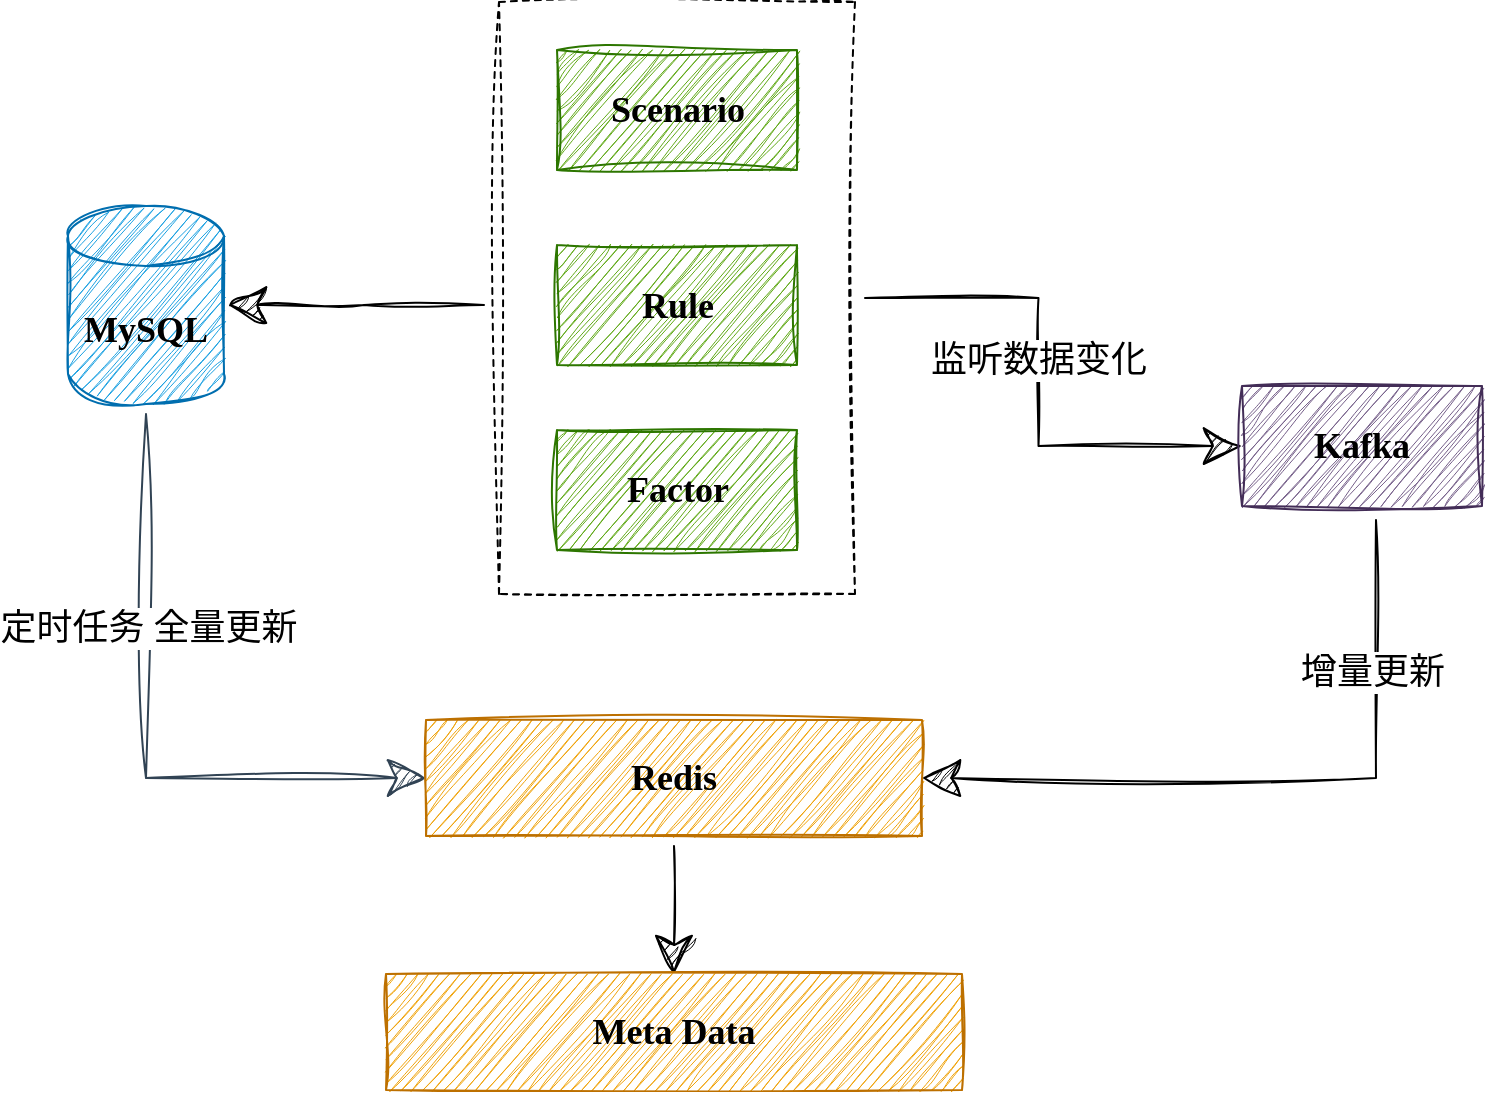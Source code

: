 <mxfile version="21.6.2" type="github">
  <diagram name="第 1 页" id="pgffrBQhj3Dr8tf497lY">
    <mxGraphModel dx="1314" dy="866" grid="0" gridSize="10" guides="1" tooltips="1" connect="1" arrows="1" fold="1" page="1" pageScale="1" pageWidth="1169" pageHeight="827" math="0" shadow="0">
      <root>
        <mxCell id="0" />
        <mxCell id="1" parent="0" />
        <mxCell id="PN6cfZ52iliSYV8CaT0O-18" value="" style="edgeStyle=orthogonalEdgeStyle;rounded=0;orthogonalLoop=1;jettySize=auto;html=1;targetPerimeterSpacing=10;shadow=0;sketch=1;curveFitting=1;jiggle=2;endSize=17;startSize=10;sourcePerimeterSpacing=5;entryX=0;entryY=0.5;entryDx=0;entryDy=0;" parent="1" source="PN6cfZ52iliSYV8CaT0O-15" target="PN6cfZ52iliSYV8CaT0O-19" edge="1">
          <mxGeometry relative="1" as="geometry">
            <mxPoint x="718.5" y="351" as="targetPoint" />
          </mxGeometry>
        </mxCell>
        <mxCell id="PN6cfZ52iliSYV8CaT0O-20" value="&lt;font face=&quot;Comic Sans MS&quot; style=&quot;font-size: 18px;&quot;&gt;监听数据变化&lt;/font&gt;" style="edgeLabel;html=1;align=center;verticalAlign=middle;resizable=0;points=[];" parent="PN6cfZ52iliSYV8CaT0O-18" vertex="1" connectable="0">
          <mxGeometry x="-0.11" y="-2" relative="1" as="geometry">
            <mxPoint x="1" as="offset" />
          </mxGeometry>
        </mxCell>
        <mxCell id="PN6cfZ52iliSYV8CaT0O-15" value="" style="rounded=0;whiteSpace=wrap;html=1;sketch=1;curveFitting=1;jiggle=2;dashed=1;" parent="1" vertex="1">
          <mxGeometry x="431.5" y="203" width="178" height="296" as="geometry" />
        </mxCell>
        <mxCell id="PN6cfZ52iliSYV8CaT0O-10" style="edgeStyle=orthogonalEdgeStyle;orthogonalLoop=1;jettySize=auto;html=1;entryX=0;entryY=0.5;entryDx=0;entryDy=0;sketch=1;curveFitting=1;jiggle=2;shadow=0;fillColor=#647687;strokeColor=#314354;rounded=0;jumpStyle=none;endSize=17;targetPerimeterSpacing=10;sourcePerimeterSpacing=5;startSize=10;" parent="1" source="PN6cfZ52iliSYV8CaT0O-1" target="PN6cfZ52iliSYV8CaT0O-9" edge="1">
          <mxGeometry relative="1" as="geometry">
            <Array as="points">
              <mxPoint x="255" y="591" />
            </Array>
          </mxGeometry>
        </mxCell>
        <mxCell id="PN6cfZ52iliSYV8CaT0O-11" value="&lt;font style=&quot;font-size: 18px;&quot;&gt;定时任务 全量更新&lt;/font&gt;" style="edgeLabel;html=1;align=center;verticalAlign=middle;resizable=0;points=[];fontFamily=Comic Sans MS;" parent="PN6cfZ52iliSYV8CaT0O-10" vertex="1" connectable="0">
          <mxGeometry x="-0.337" y="1" relative="1" as="geometry">
            <mxPoint as="offset" />
          </mxGeometry>
        </mxCell>
        <mxCell id="PN6cfZ52iliSYV8CaT0O-16" style="edgeStyle=orthogonalEdgeStyle;rounded=0;orthogonalLoop=1;jettySize=auto;html=1;sketch=1;curveFitting=1;jiggle=2;targetPerimeterSpacing=17;endSize=17;sourcePerimeterSpacing=2;startSize=17;endArrow=none;endFill=0;startArrow=classic;startFill=1;" parent="1" source="PN6cfZ52iliSYV8CaT0O-1" edge="1">
          <mxGeometry relative="1" as="geometry">
            <mxPoint x="424" y="354.5" as="targetPoint" />
          </mxGeometry>
        </mxCell>
        <mxCell id="PN6cfZ52iliSYV8CaT0O-1" value="&lt;h4&gt;&lt;font face=&quot;Comic Sans MS&quot; style=&quot;font-size: 18px;&quot; color=&quot;#000000&quot;&gt;MySQL&lt;/font&gt;&lt;/h4&gt;" style="shape=cylinder3;whiteSpace=wrap;html=1;boundedLbl=1;backgroundOutline=1;size=15;sketch=1;curveFitting=1;jiggle=2;shadow=0;fillColor=#1ba1e2;strokeColor=#006EAF;fontColor=#ffffff;" parent="1" vertex="1">
          <mxGeometry x="216" y="305" width="78" height="99" as="geometry" />
        </mxCell>
        <mxCell id="PN6cfZ52iliSYV8CaT0O-3" value="&lt;h4 style=&quot;border-color: var(--border-color);&quot;&gt;&lt;font style=&quot;border-color: var(--border-color); font-size: 18px;&quot; face=&quot;Comic Sans MS&quot; color=&quot;#000000&quot;&gt;Scenario&lt;/font&gt;&lt;/h4&gt;" style="rounded=0;whiteSpace=wrap;html=1;sketch=1;curveFitting=1;jiggle=2;glass=0;shadow=0;fillColor=#60a917;fontColor=#ffffff;strokeColor=#2D7600;" parent="1" vertex="1">
          <mxGeometry x="460.5" y="227" width="120" height="60" as="geometry" />
        </mxCell>
        <mxCell id="PN6cfZ52iliSYV8CaT0O-4" value="&lt;h4 style=&quot;border-color: var(--border-color);&quot;&gt;&lt;font style=&quot;border-color: var(--border-color); font-size: 18px;&quot; face=&quot;Comic Sans MS&quot; color=&quot;#000000&quot;&gt;Rule&lt;/font&gt;&lt;/h4&gt;" style="rounded=0;whiteSpace=wrap;html=1;sketch=1;curveFitting=1;jiggle=2;glass=0;shadow=0;fillColor=#60a917;fontColor=#ffffff;strokeColor=#2D7600;" parent="1" vertex="1">
          <mxGeometry x="460.5" y="324.5" width="120" height="60" as="geometry" />
        </mxCell>
        <mxCell id="PN6cfZ52iliSYV8CaT0O-5" value="&lt;h4 style=&quot;border-color: var(--border-color);&quot;&gt;&lt;font style=&quot;border-color: var(--border-color); font-size: 18px;&quot; face=&quot;Comic Sans MS&quot; color=&quot;#000000&quot;&gt;Factor&lt;/font&gt;&lt;/h4&gt;" style="rounded=0;whiteSpace=wrap;html=1;sketch=1;curveFitting=1;jiggle=2;glass=0;shadow=0;fillColor=#60a917;fontColor=#ffffff;strokeColor=#2D7600;" parent="1" vertex="1">
          <mxGeometry x="460.5" y="417" width="120" height="60" as="geometry" />
        </mxCell>
        <mxCell id="e8vhyLytrQFMJwaXI61y-8" style="edgeStyle=orthogonalEdgeStyle;rounded=0;orthogonalLoop=1;jettySize=auto;html=1;entryX=0.5;entryY=0;entryDx=0;entryDy=0;targetPerimeterSpacing=10;sketch=1;curveFitting=1;jiggle=2;endSize=17;sourcePerimeterSpacing=5;startSize=10;" edge="1" parent="1" source="PN6cfZ52iliSYV8CaT0O-9" target="e8vhyLytrQFMJwaXI61y-6">
          <mxGeometry relative="1" as="geometry" />
        </mxCell>
        <mxCell id="PN6cfZ52iliSYV8CaT0O-9" value="&lt;h4 style=&quot;border-color: var(--border-color);&quot;&gt;&lt;font style=&quot;border-color: var(--border-color); font-size: 18px;&quot; face=&quot;Comic Sans MS&quot; color=&quot;#000000&quot;&gt;Redis&lt;/font&gt;&lt;/h4&gt;" style="rounded=0;whiteSpace=wrap;html=1;sketch=1;curveFitting=1;jiggle=2;glass=0;shadow=0;fillColor=#f0a30a;strokeColor=#BD7000;fontColor=#000000;" parent="1" vertex="1">
          <mxGeometry x="395" y="562" width="248" height="58" as="geometry" />
        </mxCell>
        <mxCell id="e8vhyLytrQFMJwaXI61y-3" style="edgeStyle=orthogonalEdgeStyle;rounded=0;orthogonalLoop=1;jettySize=auto;html=1;targetPerimeterSpacing=4;sketch=1;curveFitting=1;jiggle=2;endSize=17;sourcePerimeterSpacing=7;startSize=10;entryX=1;entryY=0.5;entryDx=0;entryDy=0;" edge="1" parent="1" source="PN6cfZ52iliSYV8CaT0O-19" target="PN6cfZ52iliSYV8CaT0O-9">
          <mxGeometry relative="1" as="geometry">
            <mxPoint x="866" y="473" as="targetPoint" />
            <Array as="points">
              <mxPoint x="870" y="591" />
            </Array>
          </mxGeometry>
        </mxCell>
        <mxCell id="e8vhyLytrQFMJwaXI61y-7" value="&lt;font style=&quot;font-size: 18px;&quot; face=&quot;Comic Sans MS&quot;&gt;增量更新&lt;/font&gt;" style="edgeLabel;html=1;align=center;verticalAlign=middle;resizable=0;points=[];" vertex="1" connectable="0" parent="e8vhyLytrQFMJwaXI61y-3">
          <mxGeometry x="0.405" y="5" relative="1" as="geometry">
            <mxPoint x="119" y="-58" as="offset" />
          </mxGeometry>
        </mxCell>
        <mxCell id="PN6cfZ52iliSYV8CaT0O-19" value="&lt;h4 style=&quot;border-color: var(--border-color);&quot;&gt;&lt;font style=&quot;border-color: var(--border-color); font-size: 18px;&quot; face=&quot;Comic Sans MS&quot; color=&quot;#000000&quot;&gt;Kafka&lt;/font&gt;&lt;/h4&gt;" style="rounded=0;whiteSpace=wrap;html=1;sketch=1;curveFitting=1;jiggle=2;glass=0;shadow=0;fillColor=#76608a;fontColor=#ffffff;strokeColor=#432D57;" parent="1" vertex="1">
          <mxGeometry x="803" y="395" width="120" height="60" as="geometry" />
        </mxCell>
        <mxCell id="e8vhyLytrQFMJwaXI61y-6" value="&lt;h4 style=&quot;border-color: var(--border-color);&quot;&gt;&lt;font style=&quot;border-color: var(--border-color); font-size: 18px;&quot; face=&quot;Comic Sans MS&quot; color=&quot;#000000&quot;&gt;Meta Data&lt;/font&gt;&lt;/h4&gt;" style="rounded=0;whiteSpace=wrap;html=1;sketch=1;curveFitting=1;jiggle=2;glass=0;shadow=0;fillColor=#f0a30a;strokeColor=#BD7000;fontColor=#000000;" vertex="1" parent="1">
          <mxGeometry x="375" y="689" width="288" height="58" as="geometry" />
        </mxCell>
      </root>
    </mxGraphModel>
  </diagram>
</mxfile>
